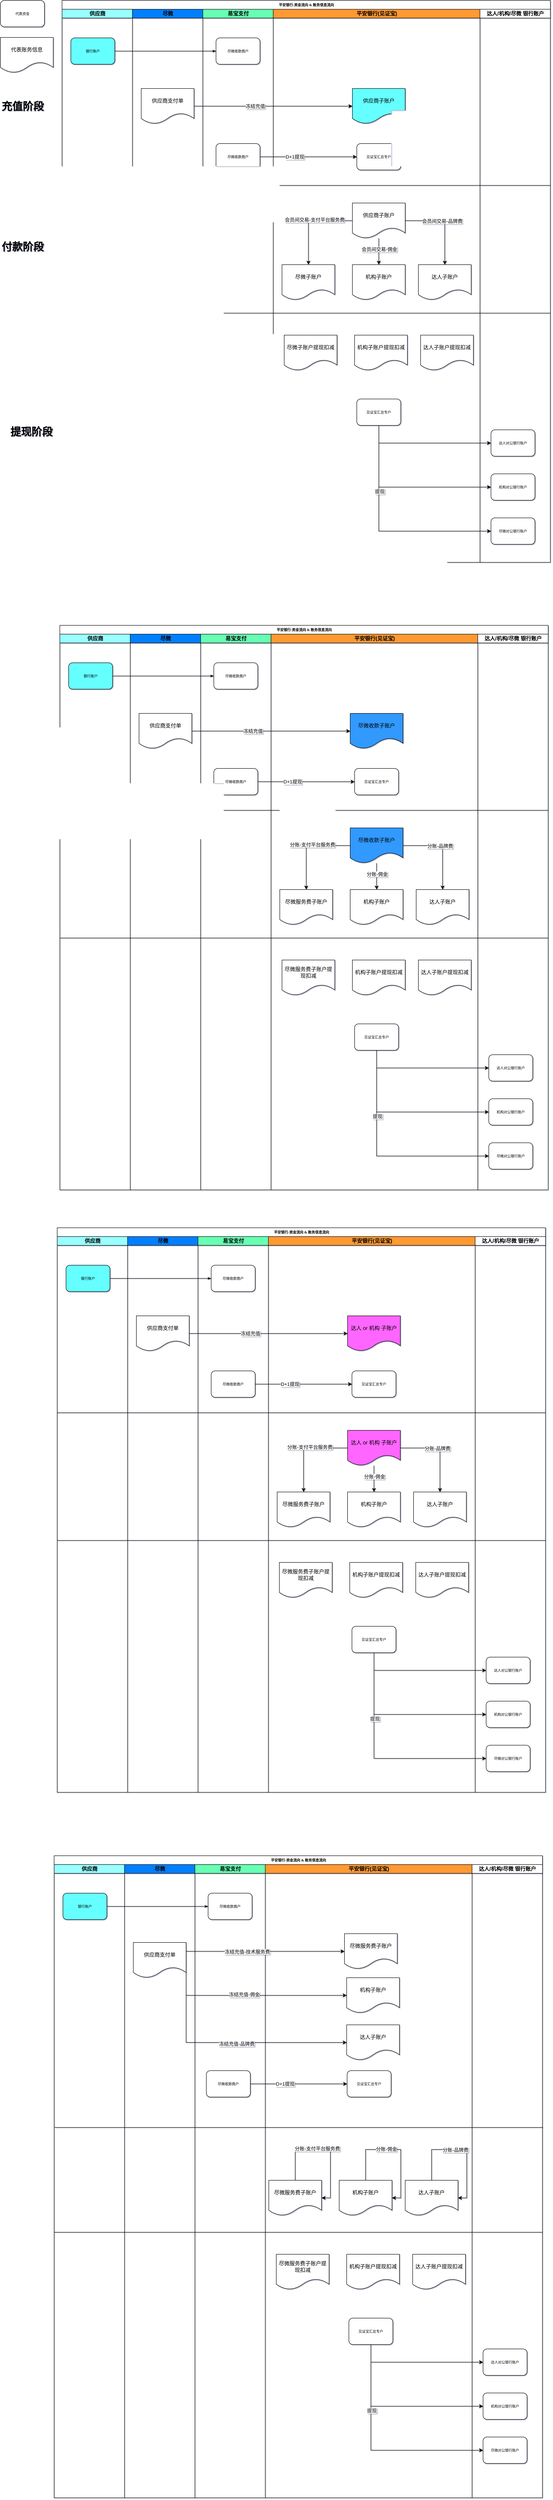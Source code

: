 <mxfile version="15.9.6" type="github">
  <diagram name="Page-1" id="74e2e168-ea6b-b213-b513-2b3c1d86103e">
    <mxGraphModel dx="2526" dy="794" grid="0" gridSize="10" guides="1" tooltips="1" connect="1" arrows="1" fold="1" page="1" pageScale="1" pageWidth="1100" pageHeight="850" background="#FFFFFF" math="0" shadow="1">
      <root>
        <mxCell id="0" />
        <mxCell id="1" parent="0" />
        <mxCell id="77e6c97f196da883-1" value="平安银行-资金流向 &amp;amp; 账务信息流向" style="swimlane;html=1;childLayout=stackLayout;startSize=20;rounded=0;shadow=0;labelBackgroundColor=none;strokeWidth=1;fontFamily=Verdana;fontSize=8;align=center;" parent="1" vertex="1">
          <mxGeometry x="70" y="40" width="1110" height="1276" as="geometry" />
        </mxCell>
        <mxCell id="77e6c97f196da883-2" value="供应商" style="swimlane;html=1;startSize=20;fillColor=#99FFFF;" parent="77e6c97f196da883-1" vertex="1">
          <mxGeometry y="20" width="160" height="1256" as="geometry" />
        </mxCell>
        <mxCell id="77e6c97f196da883-8" value="银行账户" style="rounded=1;whiteSpace=wrap;html=1;shadow=0;labelBackgroundColor=none;strokeWidth=1;fontFamily=Verdana;fontSize=8;align=center;fillColor=#66FFFF;" parent="77e6c97f196da883-2" vertex="1">
          <mxGeometry x="20" y="65" width="100" height="60" as="geometry" />
        </mxCell>
        <mxCell id="sRZQtEzKt_-hk_8WQD4q-59" value="" style="endArrow=none;html=1;rounded=0;" parent="77e6c97f196da883-2" edge="1">
          <mxGeometry width="50" height="50" relative="1" as="geometry">
            <mxPoint y="690" as="sourcePoint" />
            <mxPoint x="1110" y="690" as="targetPoint" />
          </mxGeometry>
        </mxCell>
        <mxCell id="77e6c97f196da883-26" style="edgeStyle=orthogonalEdgeStyle;rounded=1;html=1;labelBackgroundColor=none;startArrow=none;startFill=0;startSize=5;endArrow=classicThin;endFill=1;endSize=5;jettySize=auto;orthogonalLoop=1;strokeWidth=1;fontFamily=Verdana;fontSize=8" parent="77e6c97f196da883-1" source="77e6c97f196da883-8" target="77e6c97f196da883-11" edge="1">
          <mxGeometry relative="1" as="geometry" />
        </mxCell>
        <mxCell id="77e6c97f196da883-3" value="尽微" style="swimlane;html=1;startSize=20;fillColor=#007FFF;" parent="77e6c97f196da883-1" vertex="1">
          <mxGeometry x="160" y="20" width="160" height="1256" as="geometry" />
        </mxCell>
        <mxCell id="sRZQtEzKt_-hk_8WQD4q-1" value="供应商支付单" style="shape=document;whiteSpace=wrap;html=1;boundedLbl=1;" parent="77e6c97f196da883-3" vertex="1">
          <mxGeometry x="20" y="180" width="120" height="80" as="geometry" />
        </mxCell>
        <mxCell id="sRZQtEzKt_-hk_8WQD4q-57" value="" style="endArrow=none;html=1;rounded=0;" parent="77e6c97f196da883-3" edge="1">
          <mxGeometry width="50" height="50" relative="1" as="geometry">
            <mxPoint x="-160" y="400" as="sourcePoint" />
            <mxPoint x="950" y="400" as="targetPoint" />
          </mxGeometry>
        </mxCell>
        <mxCell id="77e6c97f196da883-4" value="易宝支付" style="swimlane;html=1;startSize=20;fillColor=#66FFB3;" parent="77e6c97f196da883-1" vertex="1">
          <mxGeometry x="320" y="20" width="160" height="1256" as="geometry" />
        </mxCell>
        <mxCell id="77e6c97f196da883-11" value="尽微收款商户" style="rounded=1;whiteSpace=wrap;html=1;shadow=0;labelBackgroundColor=none;strokeWidth=1;fontFamily=Verdana;fontSize=8;align=center;" parent="77e6c97f196da883-4" vertex="1">
          <mxGeometry x="30" y="65" width="100" height="60" as="geometry" />
        </mxCell>
        <mxCell id="sRZQtEzKt_-hk_8WQD4q-6" value="尽微收款商户" style="rounded=1;whiteSpace=wrap;html=1;shadow=0;labelBackgroundColor=none;strokeWidth=1;fontFamily=Verdana;fontSize=8;align=center;" parent="77e6c97f196da883-4" vertex="1">
          <mxGeometry x="30" y="305" width="100" height="60" as="geometry" />
        </mxCell>
        <mxCell id="77e6c97f196da883-5" value="平安银行(见证宝)" style="swimlane;html=1;startSize=20;fillColor=#FF9933;" parent="77e6c97f196da883-1" vertex="1">
          <mxGeometry x="480" y="20" width="470" height="1256" as="geometry" />
        </mxCell>
        <mxCell id="sRZQtEzKt_-hk_8WQD4q-2" value="供应商子账户" style="shape=document;whiteSpace=wrap;html=1;boundedLbl=1;fillColor=#66FFFF;" parent="77e6c97f196da883-5" vertex="1">
          <mxGeometry x="180" y="180" width="120" height="80" as="geometry" />
        </mxCell>
        <mxCell id="sRZQtEzKt_-hk_8WQD4q-8" value="见证宝汇总专户" style="rounded=1;whiteSpace=wrap;html=1;shadow=0;labelBackgroundColor=none;strokeWidth=1;fontFamily=Verdana;fontSize=8;align=center;" parent="77e6c97f196da883-5" vertex="1">
          <mxGeometry x="190" y="305" width="100" height="60" as="geometry" />
        </mxCell>
        <mxCell id="sRZQtEzKt_-hk_8WQD4q-16" style="edgeStyle=orthogonalEdgeStyle;rounded=0;orthogonalLoop=1;jettySize=auto;html=1;entryX=0.5;entryY=0;entryDx=0;entryDy=0;" parent="77e6c97f196da883-5" source="sRZQtEzKt_-hk_8WQD4q-12" target="sRZQtEzKt_-hk_8WQD4q-13" edge="1">
          <mxGeometry relative="1" as="geometry" />
        </mxCell>
        <mxCell id="sRZQtEzKt_-hk_8WQD4q-19" value="会员间交易-支付平台服务费" style="edgeLabel;html=1;align=center;verticalAlign=middle;resizable=0;points=[];" parent="sRZQtEzKt_-hk_8WQD4q-16" vertex="1" connectable="0">
          <mxGeometry x="-0.14" y="-2" relative="1" as="geometry">
            <mxPoint as="offset" />
          </mxGeometry>
        </mxCell>
        <mxCell id="sRZQtEzKt_-hk_8WQD4q-17" style="edgeStyle=orthogonalEdgeStyle;rounded=0;orthogonalLoop=1;jettySize=auto;html=1;entryX=0.5;entryY=0;entryDx=0;entryDy=0;" parent="77e6c97f196da883-5" source="sRZQtEzKt_-hk_8WQD4q-12" target="sRZQtEzKt_-hk_8WQD4q-14" edge="1">
          <mxGeometry relative="1" as="geometry" />
        </mxCell>
        <mxCell id="sRZQtEzKt_-hk_8WQD4q-20" value="会员间交易-佣金" style="edgeLabel;html=1;align=center;verticalAlign=middle;resizable=0;points=[];" parent="sRZQtEzKt_-hk_8WQD4q-17" vertex="1" connectable="0">
          <mxGeometry x="-0.167" y="1" relative="1" as="geometry">
            <mxPoint as="offset" />
          </mxGeometry>
        </mxCell>
        <mxCell id="sRZQtEzKt_-hk_8WQD4q-18" style="edgeStyle=orthogonalEdgeStyle;rounded=0;orthogonalLoop=1;jettySize=auto;html=1;entryX=0.5;entryY=0;entryDx=0;entryDy=0;" parent="77e6c97f196da883-5" source="sRZQtEzKt_-hk_8WQD4q-12" target="sRZQtEzKt_-hk_8WQD4q-15" edge="1">
          <mxGeometry relative="1" as="geometry" />
        </mxCell>
        <mxCell id="sRZQtEzKt_-hk_8WQD4q-21" value="会员间交易-品牌费" style="edgeLabel;html=1;align=center;verticalAlign=middle;resizable=0;points=[];" parent="sRZQtEzKt_-hk_8WQD4q-18" vertex="1" connectable="0">
          <mxGeometry x="-0.116" y="-1" relative="1" as="geometry">
            <mxPoint as="offset" />
          </mxGeometry>
        </mxCell>
        <mxCell id="sRZQtEzKt_-hk_8WQD4q-12" value="供应商子账户" style="shape=document;whiteSpace=wrap;html=1;boundedLbl=1;" parent="77e6c97f196da883-5" vertex="1">
          <mxGeometry x="180" y="440" width="120" height="80" as="geometry" />
        </mxCell>
        <mxCell id="sRZQtEzKt_-hk_8WQD4q-13" value="尽微子账户" style="shape=document;whiteSpace=wrap;html=1;boundedLbl=1;" parent="77e6c97f196da883-5" vertex="1">
          <mxGeometry x="20" y="580" width="120" height="80" as="geometry" />
        </mxCell>
        <mxCell id="sRZQtEzKt_-hk_8WQD4q-14" value="机构子账户" style="shape=document;whiteSpace=wrap;html=1;boundedLbl=1;" parent="77e6c97f196da883-5" vertex="1">
          <mxGeometry x="180" y="580" width="120" height="80" as="geometry" />
        </mxCell>
        <mxCell id="sRZQtEzKt_-hk_8WQD4q-15" value="达人子账户" style="shape=document;whiteSpace=wrap;html=1;boundedLbl=1;" parent="77e6c97f196da883-5" vertex="1">
          <mxGeometry x="330" y="580" width="120" height="80" as="geometry" />
        </mxCell>
        <mxCell id="sRZQtEzKt_-hk_8WQD4q-35" value="见证宝汇总专户" style="rounded=1;whiteSpace=wrap;html=1;shadow=0;labelBackgroundColor=none;strokeWidth=1;fontFamily=Verdana;fontSize=8;align=center;" parent="77e6c97f196da883-5" vertex="1">
          <mxGeometry x="190" y="885" width="100" height="60" as="geometry" />
        </mxCell>
        <mxCell id="sRZQtEzKt_-hk_8WQD4q-49" value="尽微子账户提现扣减" style="shape=document;whiteSpace=wrap;html=1;boundedLbl=1;" parent="77e6c97f196da883-5" vertex="1">
          <mxGeometry x="25" y="740" width="120" height="80" as="geometry" />
        </mxCell>
        <mxCell id="sRZQtEzKt_-hk_8WQD4q-50" value="机构子账户提现扣减" style="shape=document;whiteSpace=wrap;html=1;boundedLbl=1;" parent="77e6c97f196da883-5" vertex="1">
          <mxGeometry x="185" y="740" width="120" height="80" as="geometry" />
        </mxCell>
        <mxCell id="sRZQtEzKt_-hk_8WQD4q-51" value="达人子账户提现扣减" style="shape=document;whiteSpace=wrap;html=1;boundedLbl=1;" parent="77e6c97f196da883-5" vertex="1">
          <mxGeometry x="335" y="740" width="120" height="80" as="geometry" />
        </mxCell>
        <mxCell id="sRZQtEzKt_-hk_8WQD4q-9" style="edgeStyle=orthogonalEdgeStyle;rounded=0;orthogonalLoop=1;jettySize=auto;html=1;entryX=0;entryY=0.5;entryDx=0;entryDy=0;" parent="77e6c97f196da883-1" source="sRZQtEzKt_-hk_8WQD4q-6" target="sRZQtEzKt_-hk_8WQD4q-8" edge="1">
          <mxGeometry relative="1" as="geometry" />
        </mxCell>
        <mxCell id="sRZQtEzKt_-hk_8WQD4q-10" value="D+1提现" style="edgeLabel;html=1;align=center;verticalAlign=middle;resizable=0;points=[];" parent="sRZQtEzKt_-hk_8WQD4q-9" vertex="1" connectable="0">
          <mxGeometry x="-0.286" relative="1" as="geometry">
            <mxPoint as="offset" />
          </mxGeometry>
        </mxCell>
        <mxCell id="77e6c97f196da883-6" value="达人/机构/尽微 银行账户" style="swimlane;html=1;startSize=20;" parent="77e6c97f196da883-1" vertex="1">
          <mxGeometry x="950" y="20" width="160" height="1256" as="geometry" />
        </mxCell>
        <mxCell id="sRZQtEzKt_-hk_8WQD4q-36" value="达人对公银行账户" style="rounded=1;whiteSpace=wrap;html=1;shadow=0;labelBackgroundColor=none;strokeWidth=1;fontFamily=Verdana;fontSize=8;align=center;" parent="77e6c97f196da883-6" vertex="1">
          <mxGeometry x="25" y="955" width="100" height="60" as="geometry" />
        </mxCell>
        <mxCell id="sRZQtEzKt_-hk_8WQD4q-37" value="机构对公银行账户" style="rounded=1;whiteSpace=wrap;html=1;shadow=0;labelBackgroundColor=none;strokeWidth=1;fontFamily=Verdana;fontSize=8;align=center;" parent="77e6c97f196da883-6" vertex="1">
          <mxGeometry x="25" y="1055" width="100" height="60" as="geometry" />
        </mxCell>
        <mxCell id="sRZQtEzKt_-hk_8WQD4q-38" value="尽微对公银行账户" style="rounded=1;whiteSpace=wrap;html=1;shadow=0;labelBackgroundColor=none;strokeWidth=1;fontFamily=Verdana;fontSize=8;align=center;" parent="77e6c97f196da883-6" vertex="1">
          <mxGeometry x="25" y="1155" width="100" height="60" as="geometry" />
        </mxCell>
        <mxCell id="sRZQtEzKt_-hk_8WQD4q-3" style="edgeStyle=orthogonalEdgeStyle;rounded=0;orthogonalLoop=1;jettySize=auto;html=1;" parent="77e6c97f196da883-1" source="sRZQtEzKt_-hk_8WQD4q-1" target="sRZQtEzKt_-hk_8WQD4q-2" edge="1">
          <mxGeometry relative="1" as="geometry" />
        </mxCell>
        <mxCell id="sRZQtEzKt_-hk_8WQD4q-4" value="冻结充值" style="edgeLabel;html=1;align=center;verticalAlign=middle;resizable=0;points=[];" parent="sRZQtEzKt_-hk_8WQD4q-3" vertex="1" connectable="0">
          <mxGeometry x="-0.229" relative="1" as="geometry">
            <mxPoint as="offset" />
          </mxGeometry>
        </mxCell>
        <mxCell id="sRZQtEzKt_-hk_8WQD4q-39" style="edgeStyle=orthogonalEdgeStyle;rounded=0;orthogonalLoop=1;jettySize=auto;html=1;entryX=0;entryY=0.5;entryDx=0;entryDy=0;exitX=0.5;exitY=1;exitDx=0;exitDy=0;" parent="77e6c97f196da883-1" source="sRZQtEzKt_-hk_8WQD4q-35" target="sRZQtEzKt_-hk_8WQD4q-36" edge="1">
          <mxGeometry relative="1" as="geometry" />
        </mxCell>
        <mxCell id="sRZQtEzKt_-hk_8WQD4q-40" style="edgeStyle=orthogonalEdgeStyle;rounded=0;orthogonalLoop=1;jettySize=auto;html=1;entryX=0;entryY=0.5;entryDx=0;entryDy=0;exitX=0.5;exitY=1;exitDx=0;exitDy=0;" parent="77e6c97f196da883-1" source="sRZQtEzKt_-hk_8WQD4q-35" target="sRZQtEzKt_-hk_8WQD4q-37" edge="1">
          <mxGeometry relative="1" as="geometry" />
        </mxCell>
        <mxCell id="sRZQtEzKt_-hk_8WQD4q-41" style="edgeStyle=orthogonalEdgeStyle;rounded=0;orthogonalLoop=1;jettySize=auto;html=1;entryX=0;entryY=0.5;entryDx=0;entryDy=0;exitX=0.5;exitY=1;exitDx=0;exitDy=0;" parent="77e6c97f196da883-1" source="sRZQtEzKt_-hk_8WQD4q-35" target="sRZQtEzKt_-hk_8WQD4q-38" edge="1">
          <mxGeometry relative="1" as="geometry" />
        </mxCell>
        <mxCell id="sRZQtEzKt_-hk_8WQD4q-42" value="提现" style="edgeLabel;html=1;align=center;verticalAlign=middle;resizable=0;points=[];" parent="sRZQtEzKt_-hk_8WQD4q-41" vertex="1" connectable="0">
          <mxGeometry x="-0.394" y="2" relative="1" as="geometry">
            <mxPoint as="offset" />
          </mxGeometry>
        </mxCell>
        <mxCell id="sRZQtEzKt_-hk_8WQD4q-60" value="充值阶段" style="text;strokeColor=none;fillColor=none;html=1;fontSize=24;fontStyle=1;verticalAlign=middle;align=center;" parent="1" vertex="1">
          <mxGeometry x="-70" y="261" width="100" height="40" as="geometry" />
        </mxCell>
        <mxCell id="sRZQtEzKt_-hk_8WQD4q-61" value="付款阶段" style="text;strokeColor=none;fillColor=none;html=1;fontSize=24;fontStyle=1;verticalAlign=middle;align=center;" parent="1" vertex="1">
          <mxGeometry x="-70" y="580" width="100" height="40" as="geometry" />
        </mxCell>
        <mxCell id="sRZQtEzKt_-hk_8WQD4q-62" value="提现阶段" style="text;strokeColor=none;fillColor=none;html=1;fontSize=24;fontStyle=1;verticalAlign=middle;align=center;" parent="1" vertex="1">
          <mxGeometry x="-50" y="1000" width="100" height="40" as="geometry" />
        </mxCell>
        <mxCell id="c--ynm-WmX_gCErY2zRD-1" value="代表资金" style="rounded=1;whiteSpace=wrap;html=1;shadow=0;labelBackgroundColor=none;strokeWidth=1;fontFamily=Verdana;fontSize=8;align=center;" vertex="1" parent="1">
          <mxGeometry x="-70" y="40" width="100" height="60" as="geometry" />
        </mxCell>
        <mxCell id="c--ynm-WmX_gCErY2zRD-2" value="代表账务信息" style="shape=document;whiteSpace=wrap;html=1;boundedLbl=1;" vertex="1" parent="1">
          <mxGeometry x="-70" y="124" width="120" height="80" as="geometry" />
        </mxCell>
        <mxCell id="c--ynm-WmX_gCErY2zRD-43" value="平安银行-资金流向 &amp;amp; 账务信息流向" style="swimlane;html=1;childLayout=stackLayout;startSize=20;rounded=0;shadow=0;labelBackgroundColor=none;strokeWidth=1;fontFamily=Verdana;fontSize=8;align=center;" vertex="1" parent="1">
          <mxGeometry x="65" y="1459" width="1110" height="1282" as="geometry" />
        </mxCell>
        <mxCell id="c--ynm-WmX_gCErY2zRD-44" value="供应商" style="swimlane;html=1;startSize=20;fillColor=#99FFFF;" vertex="1" parent="c--ynm-WmX_gCErY2zRD-43">
          <mxGeometry y="20" width="160" height="1262" as="geometry" />
        </mxCell>
        <mxCell id="c--ynm-WmX_gCErY2zRD-45" value="银行账户" style="rounded=1;whiteSpace=wrap;html=1;shadow=0;labelBackgroundColor=none;strokeWidth=1;fontFamily=Verdana;fontSize=8;align=center;fillColor=#66FFFF;" vertex="1" parent="c--ynm-WmX_gCErY2zRD-44">
          <mxGeometry x="20" y="65" width="100" height="60" as="geometry" />
        </mxCell>
        <mxCell id="c--ynm-WmX_gCErY2zRD-46" value="" style="endArrow=none;html=1;rounded=0;" edge="1" parent="c--ynm-WmX_gCErY2zRD-44">
          <mxGeometry width="50" height="50" relative="1" as="geometry">
            <mxPoint y="690" as="sourcePoint" />
            <mxPoint x="1110" y="690" as="targetPoint" />
          </mxGeometry>
        </mxCell>
        <mxCell id="c--ynm-WmX_gCErY2zRD-47" style="edgeStyle=orthogonalEdgeStyle;rounded=1;html=1;labelBackgroundColor=none;startArrow=none;startFill=0;startSize=5;endArrow=classicThin;endFill=1;endSize=5;jettySize=auto;orthogonalLoop=1;strokeWidth=1;fontFamily=Verdana;fontSize=8" edge="1" parent="c--ynm-WmX_gCErY2zRD-43" source="c--ynm-WmX_gCErY2zRD-45" target="c--ynm-WmX_gCErY2zRD-52">
          <mxGeometry relative="1" as="geometry" />
        </mxCell>
        <mxCell id="c--ynm-WmX_gCErY2zRD-48" value="尽微" style="swimlane;html=1;startSize=20;fillColor=#007FFF;" vertex="1" parent="c--ynm-WmX_gCErY2zRD-43">
          <mxGeometry x="160" y="20" width="160" height="1262" as="geometry" />
        </mxCell>
        <mxCell id="c--ynm-WmX_gCErY2zRD-49" value="供应商支付单" style="shape=document;whiteSpace=wrap;html=1;boundedLbl=1;" vertex="1" parent="c--ynm-WmX_gCErY2zRD-48">
          <mxGeometry x="20" y="180" width="120" height="80" as="geometry" />
        </mxCell>
        <mxCell id="c--ynm-WmX_gCErY2zRD-50" value="" style="endArrow=none;html=1;rounded=0;" edge="1" parent="c--ynm-WmX_gCErY2zRD-48">
          <mxGeometry width="50" height="50" relative="1" as="geometry">
            <mxPoint x="-160" y="400" as="sourcePoint" />
            <mxPoint x="950" y="400" as="targetPoint" />
          </mxGeometry>
        </mxCell>
        <mxCell id="c--ynm-WmX_gCErY2zRD-51" value="易宝支付" style="swimlane;html=1;startSize=20;fillColor=#66FFB3;" vertex="1" parent="c--ynm-WmX_gCErY2zRD-43">
          <mxGeometry x="320" y="20" width="160" height="1262" as="geometry" />
        </mxCell>
        <mxCell id="c--ynm-WmX_gCErY2zRD-52" value="尽微收款商户" style="rounded=1;whiteSpace=wrap;html=1;shadow=0;labelBackgroundColor=none;strokeWidth=1;fontFamily=Verdana;fontSize=8;align=center;" vertex="1" parent="c--ynm-WmX_gCErY2zRD-51">
          <mxGeometry x="30" y="65" width="100" height="60" as="geometry" />
        </mxCell>
        <mxCell id="c--ynm-WmX_gCErY2zRD-53" value="尽微收款商户" style="rounded=1;whiteSpace=wrap;html=1;shadow=0;labelBackgroundColor=none;strokeWidth=1;fontFamily=Verdana;fontSize=8;align=center;" vertex="1" parent="c--ynm-WmX_gCErY2zRD-51">
          <mxGeometry x="30" y="305" width="100" height="60" as="geometry" />
        </mxCell>
        <mxCell id="c--ynm-WmX_gCErY2zRD-54" value="平安银行(见证宝)" style="swimlane;html=1;startSize=20;fillColor=#FF9933;" vertex="1" parent="c--ynm-WmX_gCErY2zRD-43">
          <mxGeometry x="480" y="20" width="470" height="1262" as="geometry" />
        </mxCell>
        <mxCell id="c--ynm-WmX_gCErY2zRD-55" value="尽微收款子账户" style="shape=document;whiteSpace=wrap;html=1;boundedLbl=1;fillColor=#3399FF;" vertex="1" parent="c--ynm-WmX_gCErY2zRD-54">
          <mxGeometry x="180" y="180" width="120" height="80" as="geometry" />
        </mxCell>
        <mxCell id="c--ynm-WmX_gCErY2zRD-56" value="见证宝汇总专户" style="rounded=1;whiteSpace=wrap;html=1;shadow=0;labelBackgroundColor=none;strokeWidth=1;fontFamily=Verdana;fontSize=8;align=center;" vertex="1" parent="c--ynm-WmX_gCErY2zRD-54">
          <mxGeometry x="190" y="305" width="100" height="60" as="geometry" />
        </mxCell>
        <mxCell id="c--ynm-WmX_gCErY2zRD-57" style="edgeStyle=orthogonalEdgeStyle;rounded=0;orthogonalLoop=1;jettySize=auto;html=1;entryX=0.5;entryY=0;entryDx=0;entryDy=0;" edge="1" parent="c--ynm-WmX_gCErY2zRD-54" source="c--ynm-WmX_gCErY2zRD-63" target="c--ynm-WmX_gCErY2zRD-64">
          <mxGeometry relative="1" as="geometry" />
        </mxCell>
        <mxCell id="c--ynm-WmX_gCErY2zRD-58" value="分账-支付平台服务费" style="edgeLabel;html=1;align=center;verticalAlign=middle;resizable=0;points=[];" vertex="1" connectable="0" parent="c--ynm-WmX_gCErY2zRD-57">
          <mxGeometry x="-0.14" y="-2" relative="1" as="geometry">
            <mxPoint as="offset" />
          </mxGeometry>
        </mxCell>
        <mxCell id="c--ynm-WmX_gCErY2zRD-59" style="edgeStyle=orthogonalEdgeStyle;rounded=0;orthogonalLoop=1;jettySize=auto;html=1;entryX=0.5;entryY=0;entryDx=0;entryDy=0;" edge="1" parent="c--ynm-WmX_gCErY2zRD-54" source="c--ynm-WmX_gCErY2zRD-63" target="c--ynm-WmX_gCErY2zRD-65">
          <mxGeometry relative="1" as="geometry" />
        </mxCell>
        <mxCell id="c--ynm-WmX_gCErY2zRD-60" value="分账-佣金" style="edgeLabel;html=1;align=center;verticalAlign=middle;resizable=0;points=[];" vertex="1" connectable="0" parent="c--ynm-WmX_gCErY2zRD-59">
          <mxGeometry x="-0.167" y="1" relative="1" as="geometry">
            <mxPoint as="offset" />
          </mxGeometry>
        </mxCell>
        <mxCell id="c--ynm-WmX_gCErY2zRD-61" style="edgeStyle=orthogonalEdgeStyle;rounded=0;orthogonalLoop=1;jettySize=auto;html=1;entryX=0.5;entryY=0;entryDx=0;entryDy=0;" edge="1" parent="c--ynm-WmX_gCErY2zRD-54" source="c--ynm-WmX_gCErY2zRD-63" target="c--ynm-WmX_gCErY2zRD-66">
          <mxGeometry relative="1" as="geometry" />
        </mxCell>
        <mxCell id="c--ynm-WmX_gCErY2zRD-62" value="分账-品牌费" style="edgeLabel;html=1;align=center;verticalAlign=middle;resizable=0;points=[];" vertex="1" connectable="0" parent="c--ynm-WmX_gCErY2zRD-61">
          <mxGeometry x="-0.116" y="-1" relative="1" as="geometry">
            <mxPoint as="offset" />
          </mxGeometry>
        </mxCell>
        <mxCell id="c--ynm-WmX_gCErY2zRD-63" value="尽微收款子账户" style="shape=document;whiteSpace=wrap;html=1;boundedLbl=1;fillColor=#3399FF;" vertex="1" parent="c--ynm-WmX_gCErY2zRD-54">
          <mxGeometry x="180" y="440" width="120" height="80" as="geometry" />
        </mxCell>
        <mxCell id="c--ynm-WmX_gCErY2zRD-64" value="尽微服务费子账户" style="shape=document;whiteSpace=wrap;html=1;boundedLbl=1;" vertex="1" parent="c--ynm-WmX_gCErY2zRD-54">
          <mxGeometry x="20" y="580" width="120" height="80" as="geometry" />
        </mxCell>
        <mxCell id="c--ynm-WmX_gCErY2zRD-65" value="机构子账户" style="shape=document;whiteSpace=wrap;html=1;boundedLbl=1;" vertex="1" parent="c--ynm-WmX_gCErY2zRD-54">
          <mxGeometry x="180" y="580" width="120" height="80" as="geometry" />
        </mxCell>
        <mxCell id="c--ynm-WmX_gCErY2zRD-66" value="达人子账户" style="shape=document;whiteSpace=wrap;html=1;boundedLbl=1;" vertex="1" parent="c--ynm-WmX_gCErY2zRD-54">
          <mxGeometry x="330" y="580" width="120" height="80" as="geometry" />
        </mxCell>
        <mxCell id="c--ynm-WmX_gCErY2zRD-67" value="见证宝汇总专户" style="rounded=1;whiteSpace=wrap;html=1;shadow=0;labelBackgroundColor=none;strokeWidth=1;fontFamily=Verdana;fontSize=8;align=center;" vertex="1" parent="c--ynm-WmX_gCErY2zRD-54">
          <mxGeometry x="190" y="885" width="100" height="60" as="geometry" />
        </mxCell>
        <mxCell id="c--ynm-WmX_gCErY2zRD-68" value="尽微服务费子账户提现扣减" style="shape=document;whiteSpace=wrap;html=1;boundedLbl=1;fillColor=#FFFFFF;" vertex="1" parent="c--ynm-WmX_gCErY2zRD-54">
          <mxGeometry x="25" y="740" width="120" height="80" as="geometry" />
        </mxCell>
        <mxCell id="c--ynm-WmX_gCErY2zRD-69" value="机构子账户提现扣减" style="shape=document;whiteSpace=wrap;html=1;boundedLbl=1;" vertex="1" parent="c--ynm-WmX_gCErY2zRD-54">
          <mxGeometry x="185" y="740" width="120" height="80" as="geometry" />
        </mxCell>
        <mxCell id="c--ynm-WmX_gCErY2zRD-70" value="达人子账户提现扣减" style="shape=document;whiteSpace=wrap;html=1;boundedLbl=1;" vertex="1" parent="c--ynm-WmX_gCErY2zRD-54">
          <mxGeometry x="335" y="740" width="120" height="80" as="geometry" />
        </mxCell>
        <mxCell id="c--ynm-WmX_gCErY2zRD-71" style="edgeStyle=orthogonalEdgeStyle;rounded=0;orthogonalLoop=1;jettySize=auto;html=1;entryX=0;entryY=0.5;entryDx=0;entryDy=0;" edge="1" parent="c--ynm-WmX_gCErY2zRD-43" source="c--ynm-WmX_gCErY2zRD-53" target="c--ynm-WmX_gCErY2zRD-56">
          <mxGeometry relative="1" as="geometry" />
        </mxCell>
        <mxCell id="c--ynm-WmX_gCErY2zRD-72" value="D+1提现" style="edgeLabel;html=1;align=center;verticalAlign=middle;resizable=0;points=[];" vertex="1" connectable="0" parent="c--ynm-WmX_gCErY2zRD-71">
          <mxGeometry x="-0.286" relative="1" as="geometry">
            <mxPoint as="offset" />
          </mxGeometry>
        </mxCell>
        <mxCell id="c--ynm-WmX_gCErY2zRD-73" value="达人/机构/尽微 银行账户" style="swimlane;html=1;startSize=20;" vertex="1" parent="c--ynm-WmX_gCErY2zRD-43">
          <mxGeometry x="950" y="20" width="160" height="1262" as="geometry" />
        </mxCell>
        <mxCell id="c--ynm-WmX_gCErY2zRD-74" value="达人对公银行账户" style="rounded=1;whiteSpace=wrap;html=1;shadow=0;labelBackgroundColor=none;strokeWidth=1;fontFamily=Verdana;fontSize=8;align=center;" vertex="1" parent="c--ynm-WmX_gCErY2zRD-73">
          <mxGeometry x="25" y="955" width="100" height="60" as="geometry" />
        </mxCell>
        <mxCell id="c--ynm-WmX_gCErY2zRD-75" value="机构对公银行账户" style="rounded=1;whiteSpace=wrap;html=1;shadow=0;labelBackgroundColor=none;strokeWidth=1;fontFamily=Verdana;fontSize=8;align=center;" vertex="1" parent="c--ynm-WmX_gCErY2zRD-73">
          <mxGeometry x="25" y="1055" width="100" height="60" as="geometry" />
        </mxCell>
        <mxCell id="c--ynm-WmX_gCErY2zRD-76" value="尽微对公银行账户" style="rounded=1;whiteSpace=wrap;html=1;shadow=0;labelBackgroundColor=none;strokeWidth=1;fontFamily=Verdana;fontSize=8;align=center;" vertex="1" parent="c--ynm-WmX_gCErY2zRD-73">
          <mxGeometry x="25" y="1155" width="100" height="60" as="geometry" />
        </mxCell>
        <mxCell id="c--ynm-WmX_gCErY2zRD-77" style="edgeStyle=orthogonalEdgeStyle;rounded=0;orthogonalLoop=1;jettySize=auto;html=1;" edge="1" parent="c--ynm-WmX_gCErY2zRD-43" source="c--ynm-WmX_gCErY2zRD-49" target="c--ynm-WmX_gCErY2zRD-55">
          <mxGeometry relative="1" as="geometry" />
        </mxCell>
        <mxCell id="c--ynm-WmX_gCErY2zRD-78" value="冻结充值" style="edgeLabel;html=1;align=center;verticalAlign=middle;resizable=0;points=[];" vertex="1" connectable="0" parent="c--ynm-WmX_gCErY2zRD-77">
          <mxGeometry x="-0.229" relative="1" as="geometry">
            <mxPoint as="offset" />
          </mxGeometry>
        </mxCell>
        <mxCell id="c--ynm-WmX_gCErY2zRD-79" style="edgeStyle=orthogonalEdgeStyle;rounded=0;orthogonalLoop=1;jettySize=auto;html=1;entryX=0;entryY=0.5;entryDx=0;entryDy=0;exitX=0.5;exitY=1;exitDx=0;exitDy=0;" edge="1" parent="c--ynm-WmX_gCErY2zRD-43" source="c--ynm-WmX_gCErY2zRD-67" target="c--ynm-WmX_gCErY2zRD-74">
          <mxGeometry relative="1" as="geometry" />
        </mxCell>
        <mxCell id="c--ynm-WmX_gCErY2zRD-80" style="edgeStyle=orthogonalEdgeStyle;rounded=0;orthogonalLoop=1;jettySize=auto;html=1;entryX=0;entryY=0.5;entryDx=0;entryDy=0;exitX=0.5;exitY=1;exitDx=0;exitDy=0;" edge="1" parent="c--ynm-WmX_gCErY2zRD-43" source="c--ynm-WmX_gCErY2zRD-67" target="c--ynm-WmX_gCErY2zRD-75">
          <mxGeometry relative="1" as="geometry" />
        </mxCell>
        <mxCell id="c--ynm-WmX_gCErY2zRD-81" style="edgeStyle=orthogonalEdgeStyle;rounded=0;orthogonalLoop=1;jettySize=auto;html=1;entryX=0;entryY=0.5;entryDx=0;entryDy=0;exitX=0.5;exitY=1;exitDx=0;exitDy=0;" edge="1" parent="c--ynm-WmX_gCErY2zRD-43" source="c--ynm-WmX_gCErY2zRD-67" target="c--ynm-WmX_gCErY2zRD-76">
          <mxGeometry relative="1" as="geometry" />
        </mxCell>
        <mxCell id="c--ynm-WmX_gCErY2zRD-82" value="提现" style="edgeLabel;html=1;align=center;verticalAlign=middle;resizable=0;points=[];" vertex="1" connectable="0" parent="c--ynm-WmX_gCErY2zRD-81">
          <mxGeometry x="-0.394" y="2" relative="1" as="geometry">
            <mxPoint as="offset" />
          </mxGeometry>
        </mxCell>
        <mxCell id="c--ynm-WmX_gCErY2zRD-85" value="平安银行-资金流向 &amp;amp; 账务信息流向" style="swimlane;html=1;childLayout=stackLayout;startSize=20;rounded=0;shadow=0;labelBackgroundColor=none;strokeWidth=1;fontFamily=Verdana;fontSize=8;align=center;" vertex="1" parent="1">
          <mxGeometry x="59" y="2827" width="1110" height="1282" as="geometry" />
        </mxCell>
        <mxCell id="c--ynm-WmX_gCErY2zRD-86" value="供应商" style="swimlane;html=1;startSize=20;fillColor=#99FFFF;" vertex="1" parent="c--ynm-WmX_gCErY2zRD-85">
          <mxGeometry y="20" width="160" height="1262" as="geometry" />
        </mxCell>
        <mxCell id="c--ynm-WmX_gCErY2zRD-87" value="银行账户" style="rounded=1;whiteSpace=wrap;html=1;shadow=0;labelBackgroundColor=none;strokeWidth=1;fontFamily=Verdana;fontSize=8;align=center;fillColor=#66FFFF;" vertex="1" parent="c--ynm-WmX_gCErY2zRD-86">
          <mxGeometry x="20" y="65" width="100" height="60" as="geometry" />
        </mxCell>
        <mxCell id="c--ynm-WmX_gCErY2zRD-88" value="" style="endArrow=none;html=1;rounded=0;" edge="1" parent="c--ynm-WmX_gCErY2zRD-86">
          <mxGeometry width="50" height="50" relative="1" as="geometry">
            <mxPoint y="690" as="sourcePoint" />
            <mxPoint x="1110" y="690" as="targetPoint" />
          </mxGeometry>
        </mxCell>
        <mxCell id="c--ynm-WmX_gCErY2zRD-89" style="edgeStyle=orthogonalEdgeStyle;rounded=1;html=1;labelBackgroundColor=none;startArrow=none;startFill=0;startSize=5;endArrow=classicThin;endFill=1;endSize=5;jettySize=auto;orthogonalLoop=1;strokeWidth=1;fontFamily=Verdana;fontSize=8" edge="1" parent="c--ynm-WmX_gCErY2zRD-85" source="c--ynm-WmX_gCErY2zRD-87" target="c--ynm-WmX_gCErY2zRD-94">
          <mxGeometry relative="1" as="geometry" />
        </mxCell>
        <mxCell id="c--ynm-WmX_gCErY2zRD-90" value="尽微" style="swimlane;html=1;startSize=20;fillColor=#007FFF;" vertex="1" parent="c--ynm-WmX_gCErY2zRD-85">
          <mxGeometry x="160" y="20" width="160" height="1262" as="geometry" />
        </mxCell>
        <mxCell id="c--ynm-WmX_gCErY2zRD-91" value="供应商支付单" style="shape=document;whiteSpace=wrap;html=1;boundedLbl=1;" vertex="1" parent="c--ynm-WmX_gCErY2zRD-90">
          <mxGeometry x="20" y="180" width="120" height="80" as="geometry" />
        </mxCell>
        <mxCell id="c--ynm-WmX_gCErY2zRD-92" value="" style="endArrow=none;html=1;rounded=0;" edge="1" parent="c--ynm-WmX_gCErY2zRD-90">
          <mxGeometry width="50" height="50" relative="1" as="geometry">
            <mxPoint x="-160" y="400" as="sourcePoint" />
            <mxPoint x="950" y="400" as="targetPoint" />
          </mxGeometry>
        </mxCell>
        <mxCell id="c--ynm-WmX_gCErY2zRD-93" value="易宝支付" style="swimlane;html=1;startSize=20;fillColor=#66FFB3;" vertex="1" parent="c--ynm-WmX_gCErY2zRD-85">
          <mxGeometry x="320" y="20" width="160" height="1262" as="geometry" />
        </mxCell>
        <mxCell id="c--ynm-WmX_gCErY2zRD-94" value="尽微收款商户" style="rounded=1;whiteSpace=wrap;html=1;shadow=0;labelBackgroundColor=none;strokeWidth=1;fontFamily=Verdana;fontSize=8;align=center;" vertex="1" parent="c--ynm-WmX_gCErY2zRD-93">
          <mxGeometry x="30" y="65" width="100" height="60" as="geometry" />
        </mxCell>
        <mxCell id="c--ynm-WmX_gCErY2zRD-95" value="尽微收款商户" style="rounded=1;whiteSpace=wrap;html=1;shadow=0;labelBackgroundColor=none;strokeWidth=1;fontFamily=Verdana;fontSize=8;align=center;" vertex="1" parent="c--ynm-WmX_gCErY2zRD-93">
          <mxGeometry x="30" y="305" width="100" height="60" as="geometry" />
        </mxCell>
        <mxCell id="c--ynm-WmX_gCErY2zRD-96" value="平安银行(见证宝)" style="swimlane;html=1;startSize=20;fillColor=#FF9933;" vertex="1" parent="c--ynm-WmX_gCErY2zRD-85">
          <mxGeometry x="480" y="20" width="470" height="1262" as="geometry" />
        </mxCell>
        <mxCell id="c--ynm-WmX_gCErY2zRD-97" value="达人 or 机构 子账户" style="shape=document;whiteSpace=wrap;html=1;boundedLbl=1;fillColor=#FF66FF;" vertex="1" parent="c--ynm-WmX_gCErY2zRD-96">
          <mxGeometry x="180" y="180" width="120" height="80" as="geometry" />
        </mxCell>
        <mxCell id="c--ynm-WmX_gCErY2zRD-98" value="见证宝汇总专户" style="rounded=1;whiteSpace=wrap;html=1;shadow=0;labelBackgroundColor=none;strokeWidth=1;fontFamily=Verdana;fontSize=8;align=center;" vertex="1" parent="c--ynm-WmX_gCErY2zRD-96">
          <mxGeometry x="190" y="305" width="100" height="60" as="geometry" />
        </mxCell>
        <mxCell id="c--ynm-WmX_gCErY2zRD-99" style="edgeStyle=orthogonalEdgeStyle;rounded=0;orthogonalLoop=1;jettySize=auto;html=1;entryX=0.5;entryY=0;entryDx=0;entryDy=0;" edge="1" parent="c--ynm-WmX_gCErY2zRD-96" source="c--ynm-WmX_gCErY2zRD-105" target="c--ynm-WmX_gCErY2zRD-106">
          <mxGeometry relative="1" as="geometry" />
        </mxCell>
        <mxCell id="c--ynm-WmX_gCErY2zRD-100" value="分账-支付平台服务费" style="edgeLabel;html=1;align=center;verticalAlign=middle;resizable=0;points=[];" vertex="1" connectable="0" parent="c--ynm-WmX_gCErY2zRD-99">
          <mxGeometry x="-0.14" y="-2" relative="1" as="geometry">
            <mxPoint as="offset" />
          </mxGeometry>
        </mxCell>
        <mxCell id="c--ynm-WmX_gCErY2zRD-101" style="edgeStyle=orthogonalEdgeStyle;rounded=0;orthogonalLoop=1;jettySize=auto;html=1;entryX=0.5;entryY=0;entryDx=0;entryDy=0;" edge="1" parent="c--ynm-WmX_gCErY2zRD-96" source="c--ynm-WmX_gCErY2zRD-105" target="c--ynm-WmX_gCErY2zRD-107">
          <mxGeometry relative="1" as="geometry" />
        </mxCell>
        <mxCell id="c--ynm-WmX_gCErY2zRD-102" value="分账-佣金" style="edgeLabel;html=1;align=center;verticalAlign=middle;resizable=0;points=[];" vertex="1" connectable="0" parent="c--ynm-WmX_gCErY2zRD-101">
          <mxGeometry x="-0.167" y="1" relative="1" as="geometry">
            <mxPoint as="offset" />
          </mxGeometry>
        </mxCell>
        <mxCell id="c--ynm-WmX_gCErY2zRD-103" style="edgeStyle=orthogonalEdgeStyle;rounded=0;orthogonalLoop=1;jettySize=auto;html=1;entryX=0.5;entryY=0;entryDx=0;entryDy=0;" edge="1" parent="c--ynm-WmX_gCErY2zRD-96" source="c--ynm-WmX_gCErY2zRD-105" target="c--ynm-WmX_gCErY2zRD-108">
          <mxGeometry relative="1" as="geometry" />
        </mxCell>
        <mxCell id="c--ynm-WmX_gCErY2zRD-104" value="分账-品牌费" style="edgeLabel;html=1;align=center;verticalAlign=middle;resizable=0;points=[];" vertex="1" connectable="0" parent="c--ynm-WmX_gCErY2zRD-103">
          <mxGeometry x="-0.116" y="-1" relative="1" as="geometry">
            <mxPoint as="offset" />
          </mxGeometry>
        </mxCell>
        <mxCell id="c--ynm-WmX_gCErY2zRD-105" value="达人 or 机构 子账户" style="shape=document;whiteSpace=wrap;html=1;boundedLbl=1;fillColor=#FF66FF;" vertex="1" parent="c--ynm-WmX_gCErY2zRD-96">
          <mxGeometry x="180" y="440" width="120" height="80" as="geometry" />
        </mxCell>
        <mxCell id="c--ynm-WmX_gCErY2zRD-106" value="尽微服务费子账户" style="shape=document;whiteSpace=wrap;html=1;boundedLbl=1;" vertex="1" parent="c--ynm-WmX_gCErY2zRD-96">
          <mxGeometry x="20" y="580" width="120" height="80" as="geometry" />
        </mxCell>
        <mxCell id="c--ynm-WmX_gCErY2zRD-107" value="机构子账户" style="shape=document;whiteSpace=wrap;html=1;boundedLbl=1;" vertex="1" parent="c--ynm-WmX_gCErY2zRD-96">
          <mxGeometry x="180" y="580" width="120" height="80" as="geometry" />
        </mxCell>
        <mxCell id="c--ynm-WmX_gCErY2zRD-108" value="达人子账户" style="shape=document;whiteSpace=wrap;html=1;boundedLbl=1;" vertex="1" parent="c--ynm-WmX_gCErY2zRD-96">
          <mxGeometry x="330" y="580" width="120" height="80" as="geometry" />
        </mxCell>
        <mxCell id="c--ynm-WmX_gCErY2zRD-109" value="见证宝汇总专户" style="rounded=1;whiteSpace=wrap;html=1;shadow=0;labelBackgroundColor=none;strokeWidth=1;fontFamily=Verdana;fontSize=8;align=center;" vertex="1" parent="c--ynm-WmX_gCErY2zRD-96">
          <mxGeometry x="190" y="885" width="100" height="60" as="geometry" />
        </mxCell>
        <mxCell id="c--ynm-WmX_gCErY2zRD-110" value="尽微服务费子账户提现扣减" style="shape=document;whiteSpace=wrap;html=1;boundedLbl=1;fillColor=#FFFFFF;" vertex="1" parent="c--ynm-WmX_gCErY2zRD-96">
          <mxGeometry x="25" y="740" width="120" height="80" as="geometry" />
        </mxCell>
        <mxCell id="c--ynm-WmX_gCErY2zRD-111" value="机构子账户提现扣减" style="shape=document;whiteSpace=wrap;html=1;boundedLbl=1;" vertex="1" parent="c--ynm-WmX_gCErY2zRD-96">
          <mxGeometry x="185" y="740" width="120" height="80" as="geometry" />
        </mxCell>
        <mxCell id="c--ynm-WmX_gCErY2zRD-112" value="达人子账户提现扣减" style="shape=document;whiteSpace=wrap;html=1;boundedLbl=1;" vertex="1" parent="c--ynm-WmX_gCErY2zRD-96">
          <mxGeometry x="335" y="740" width="120" height="80" as="geometry" />
        </mxCell>
        <mxCell id="c--ynm-WmX_gCErY2zRD-113" style="edgeStyle=orthogonalEdgeStyle;rounded=0;orthogonalLoop=1;jettySize=auto;html=1;entryX=0;entryY=0.5;entryDx=0;entryDy=0;" edge="1" parent="c--ynm-WmX_gCErY2zRD-85" source="c--ynm-WmX_gCErY2zRD-95" target="c--ynm-WmX_gCErY2zRD-98">
          <mxGeometry relative="1" as="geometry" />
        </mxCell>
        <mxCell id="c--ynm-WmX_gCErY2zRD-114" value="D+1提现" style="edgeLabel;html=1;align=center;verticalAlign=middle;resizable=0;points=[];" vertex="1" connectable="0" parent="c--ynm-WmX_gCErY2zRD-113">
          <mxGeometry x="-0.286" relative="1" as="geometry">
            <mxPoint as="offset" />
          </mxGeometry>
        </mxCell>
        <mxCell id="c--ynm-WmX_gCErY2zRD-115" value="达人/机构/尽微 银行账户" style="swimlane;html=1;startSize=20;" vertex="1" parent="c--ynm-WmX_gCErY2zRD-85">
          <mxGeometry x="950" y="20" width="160" height="1262" as="geometry" />
        </mxCell>
        <mxCell id="c--ynm-WmX_gCErY2zRD-116" value="达人对公银行账户" style="rounded=1;whiteSpace=wrap;html=1;shadow=0;labelBackgroundColor=none;strokeWidth=1;fontFamily=Verdana;fontSize=8;align=center;" vertex="1" parent="c--ynm-WmX_gCErY2zRD-115">
          <mxGeometry x="25" y="955" width="100" height="60" as="geometry" />
        </mxCell>
        <mxCell id="c--ynm-WmX_gCErY2zRD-117" value="机构对公银行账户" style="rounded=1;whiteSpace=wrap;html=1;shadow=0;labelBackgroundColor=none;strokeWidth=1;fontFamily=Verdana;fontSize=8;align=center;" vertex="1" parent="c--ynm-WmX_gCErY2zRD-115">
          <mxGeometry x="25" y="1055" width="100" height="60" as="geometry" />
        </mxCell>
        <mxCell id="c--ynm-WmX_gCErY2zRD-118" value="尽微对公银行账户" style="rounded=1;whiteSpace=wrap;html=1;shadow=0;labelBackgroundColor=none;strokeWidth=1;fontFamily=Verdana;fontSize=8;align=center;" vertex="1" parent="c--ynm-WmX_gCErY2zRD-115">
          <mxGeometry x="25" y="1155" width="100" height="60" as="geometry" />
        </mxCell>
        <mxCell id="c--ynm-WmX_gCErY2zRD-119" style="edgeStyle=orthogonalEdgeStyle;rounded=0;orthogonalLoop=1;jettySize=auto;html=1;" edge="1" parent="c--ynm-WmX_gCErY2zRD-85" source="c--ynm-WmX_gCErY2zRD-91" target="c--ynm-WmX_gCErY2zRD-97">
          <mxGeometry relative="1" as="geometry" />
        </mxCell>
        <mxCell id="c--ynm-WmX_gCErY2zRD-120" value="冻结充值" style="edgeLabel;html=1;align=center;verticalAlign=middle;resizable=0;points=[];" vertex="1" connectable="0" parent="c--ynm-WmX_gCErY2zRD-119">
          <mxGeometry x="-0.229" relative="1" as="geometry">
            <mxPoint as="offset" />
          </mxGeometry>
        </mxCell>
        <mxCell id="c--ynm-WmX_gCErY2zRD-121" style="edgeStyle=orthogonalEdgeStyle;rounded=0;orthogonalLoop=1;jettySize=auto;html=1;entryX=0;entryY=0.5;entryDx=0;entryDy=0;exitX=0.5;exitY=1;exitDx=0;exitDy=0;" edge="1" parent="c--ynm-WmX_gCErY2zRD-85" source="c--ynm-WmX_gCErY2zRD-109" target="c--ynm-WmX_gCErY2zRD-116">
          <mxGeometry relative="1" as="geometry" />
        </mxCell>
        <mxCell id="c--ynm-WmX_gCErY2zRD-122" style="edgeStyle=orthogonalEdgeStyle;rounded=0;orthogonalLoop=1;jettySize=auto;html=1;entryX=0;entryY=0.5;entryDx=0;entryDy=0;exitX=0.5;exitY=1;exitDx=0;exitDy=0;" edge="1" parent="c--ynm-WmX_gCErY2zRD-85" source="c--ynm-WmX_gCErY2zRD-109" target="c--ynm-WmX_gCErY2zRD-117">
          <mxGeometry relative="1" as="geometry" />
        </mxCell>
        <mxCell id="c--ynm-WmX_gCErY2zRD-123" style="edgeStyle=orthogonalEdgeStyle;rounded=0;orthogonalLoop=1;jettySize=auto;html=1;entryX=0;entryY=0.5;entryDx=0;entryDy=0;exitX=0.5;exitY=1;exitDx=0;exitDy=0;" edge="1" parent="c--ynm-WmX_gCErY2zRD-85" source="c--ynm-WmX_gCErY2zRD-109" target="c--ynm-WmX_gCErY2zRD-118">
          <mxGeometry relative="1" as="geometry" />
        </mxCell>
        <mxCell id="c--ynm-WmX_gCErY2zRD-124" value="提现" style="edgeLabel;html=1;align=center;verticalAlign=middle;resizable=0;points=[];" vertex="1" connectable="0" parent="c--ynm-WmX_gCErY2zRD-123">
          <mxGeometry x="-0.394" y="2" relative="1" as="geometry">
            <mxPoint as="offset" />
          </mxGeometry>
        </mxCell>
        <mxCell id="c--ynm-WmX_gCErY2zRD-125" value="平安银行-资金流向 &amp;amp; 账务信息流向" style="swimlane;html=1;childLayout=stackLayout;startSize=20;rounded=0;shadow=0;labelBackgroundColor=none;strokeWidth=1;fontFamily=Verdana;fontSize=8;align=center;" vertex="1" parent="1">
          <mxGeometry x="52" y="4253" width="1110" height="1458" as="geometry" />
        </mxCell>
        <mxCell id="c--ynm-WmX_gCErY2zRD-126" value="供应商" style="swimlane;html=1;startSize=20;fillColor=#99FFFF;" vertex="1" parent="c--ynm-WmX_gCErY2zRD-125">
          <mxGeometry y="20" width="160" height="1438" as="geometry" />
        </mxCell>
        <mxCell id="c--ynm-WmX_gCErY2zRD-127" value="银行账户" style="rounded=1;whiteSpace=wrap;html=1;shadow=0;labelBackgroundColor=none;strokeWidth=1;fontFamily=Verdana;fontSize=8;align=center;fillColor=#66FFFF;" vertex="1" parent="c--ynm-WmX_gCErY2zRD-126">
          <mxGeometry x="20" y="65" width="100" height="60" as="geometry" />
        </mxCell>
        <mxCell id="c--ynm-WmX_gCErY2zRD-128" value="" style="endArrow=none;html=1;rounded=0;" edge="1" parent="c--ynm-WmX_gCErY2zRD-126">
          <mxGeometry width="50" height="50" relative="1" as="geometry">
            <mxPoint y="835" as="sourcePoint" />
            <mxPoint x="1110" y="835" as="targetPoint" />
          </mxGeometry>
        </mxCell>
        <mxCell id="c--ynm-WmX_gCErY2zRD-129" style="edgeStyle=orthogonalEdgeStyle;rounded=1;html=1;labelBackgroundColor=none;startArrow=none;startFill=0;startSize=5;endArrow=classicThin;endFill=1;endSize=5;jettySize=auto;orthogonalLoop=1;strokeWidth=1;fontFamily=Verdana;fontSize=8" edge="1" parent="c--ynm-WmX_gCErY2zRD-125" source="c--ynm-WmX_gCErY2zRD-127" target="c--ynm-WmX_gCErY2zRD-134">
          <mxGeometry relative="1" as="geometry" />
        </mxCell>
        <mxCell id="c--ynm-WmX_gCErY2zRD-130" value="尽微" style="swimlane;html=1;startSize=20;fillColor=#007FFF;" vertex="1" parent="c--ynm-WmX_gCErY2zRD-125">
          <mxGeometry x="160" y="20" width="160" height="1438" as="geometry" />
        </mxCell>
        <mxCell id="c--ynm-WmX_gCErY2zRD-131" value="供应商支付单" style="shape=document;whiteSpace=wrap;html=1;boundedLbl=1;" vertex="1" parent="c--ynm-WmX_gCErY2zRD-130">
          <mxGeometry x="20" y="177" width="120" height="80" as="geometry" />
        </mxCell>
        <mxCell id="c--ynm-WmX_gCErY2zRD-133" value="易宝支付" style="swimlane;html=1;startSize=20;fillColor=#66FFB3;" vertex="1" parent="c--ynm-WmX_gCErY2zRD-125">
          <mxGeometry x="320" y="20" width="160" height="1438" as="geometry" />
        </mxCell>
        <mxCell id="c--ynm-WmX_gCErY2zRD-134" value="尽微收款商户" style="rounded=1;whiteSpace=wrap;html=1;shadow=0;labelBackgroundColor=none;strokeWidth=1;fontFamily=Verdana;fontSize=8;align=center;" vertex="1" parent="c--ynm-WmX_gCErY2zRD-133">
          <mxGeometry x="30" y="65" width="100" height="60" as="geometry" />
        </mxCell>
        <mxCell id="c--ynm-WmX_gCErY2zRD-135" value="尽微收款商户" style="rounded=1;whiteSpace=wrap;html=1;shadow=0;labelBackgroundColor=none;strokeWidth=1;fontFamily=Verdana;fontSize=8;align=center;" vertex="1" parent="c--ynm-WmX_gCErY2zRD-133">
          <mxGeometry x="26" y="468" width="100" height="60" as="geometry" />
        </mxCell>
        <mxCell id="c--ynm-WmX_gCErY2zRD-153" style="edgeStyle=orthogonalEdgeStyle;rounded=0;orthogonalLoop=1;jettySize=auto;html=1;entryX=0;entryY=0.5;entryDx=0;entryDy=0;" edge="1" parent="c--ynm-WmX_gCErY2zRD-125" source="c--ynm-WmX_gCErY2zRD-135" target="c--ynm-WmX_gCErY2zRD-138">
          <mxGeometry relative="1" as="geometry" />
        </mxCell>
        <mxCell id="c--ynm-WmX_gCErY2zRD-154" value="D+1提现" style="edgeLabel;html=1;align=center;verticalAlign=middle;resizable=0;points=[];" vertex="1" connectable="0" parent="c--ynm-WmX_gCErY2zRD-153">
          <mxGeometry x="-0.286" relative="1" as="geometry">
            <mxPoint as="offset" />
          </mxGeometry>
        </mxCell>
        <mxCell id="c--ynm-WmX_gCErY2zRD-161" style="edgeStyle=orthogonalEdgeStyle;rounded=0;orthogonalLoop=1;jettySize=auto;html=1;entryX=0;entryY=0.5;entryDx=0;entryDy=0;exitX=0.5;exitY=1;exitDx=0;exitDy=0;" edge="1" parent="c--ynm-WmX_gCErY2zRD-125" source="c--ynm-WmX_gCErY2zRD-149" target="c--ynm-WmX_gCErY2zRD-156">
          <mxGeometry relative="1" as="geometry" />
        </mxCell>
        <mxCell id="c--ynm-WmX_gCErY2zRD-162" style="edgeStyle=orthogonalEdgeStyle;rounded=0;orthogonalLoop=1;jettySize=auto;html=1;entryX=0;entryY=0.5;entryDx=0;entryDy=0;exitX=0.5;exitY=1;exitDx=0;exitDy=0;" edge="1" parent="c--ynm-WmX_gCErY2zRD-125" source="c--ynm-WmX_gCErY2zRD-149" target="c--ynm-WmX_gCErY2zRD-157">
          <mxGeometry relative="1" as="geometry" />
        </mxCell>
        <mxCell id="c--ynm-WmX_gCErY2zRD-163" style="edgeStyle=orthogonalEdgeStyle;rounded=0;orthogonalLoop=1;jettySize=auto;html=1;entryX=0;entryY=0.5;entryDx=0;entryDy=0;exitX=0.5;exitY=1;exitDx=0;exitDy=0;" edge="1" parent="c--ynm-WmX_gCErY2zRD-125" source="c--ynm-WmX_gCErY2zRD-149" target="c--ynm-WmX_gCErY2zRD-158">
          <mxGeometry relative="1" as="geometry" />
        </mxCell>
        <mxCell id="c--ynm-WmX_gCErY2zRD-164" value="提现" style="edgeLabel;html=1;align=center;verticalAlign=middle;resizable=0;points=[];" vertex="1" connectable="0" parent="c--ynm-WmX_gCErY2zRD-163">
          <mxGeometry x="-0.394" y="2" relative="1" as="geometry">
            <mxPoint as="offset" />
          </mxGeometry>
        </mxCell>
        <mxCell id="c--ynm-WmX_gCErY2zRD-136" value="平安银行(见证宝)" style="swimlane;html=1;startSize=20;fillColor=#FF9933;" vertex="1" parent="c--ynm-WmX_gCErY2zRD-125">
          <mxGeometry x="480" y="20" width="470" height="1438" as="geometry" />
        </mxCell>
        <mxCell id="c--ynm-WmX_gCErY2zRD-138" value="见证宝汇总专户" style="rounded=1;whiteSpace=wrap;html=1;shadow=0;labelBackgroundColor=none;strokeWidth=1;fontFamily=Verdana;fontSize=8;align=center;" vertex="1" parent="c--ynm-WmX_gCErY2zRD-136">
          <mxGeometry x="186" y="468" width="100" height="60" as="geometry" />
        </mxCell>
        <mxCell id="c--ynm-WmX_gCErY2zRD-139" style="edgeStyle=orthogonalEdgeStyle;rounded=0;orthogonalLoop=1;jettySize=auto;html=1;entryX=1;entryY=0.5;entryDx=0;entryDy=0;exitX=0.5;exitY=0;exitDx=0;exitDy=0;" edge="1" parent="c--ynm-WmX_gCErY2zRD-136" source="c--ynm-WmX_gCErY2zRD-146" target="c--ynm-WmX_gCErY2zRD-146">
          <mxGeometry relative="1" as="geometry">
            <mxPoint x="129" y="657" as="sourcePoint" />
            <Array as="points">
              <mxPoint x="68" y="643" />
              <mxPoint x="148" y="643" />
              <mxPoint x="148" y="757" />
            </Array>
          </mxGeometry>
        </mxCell>
        <mxCell id="c--ynm-WmX_gCErY2zRD-140" value="分账-支付平台服务费" style="edgeLabel;html=1;align=center;verticalAlign=middle;resizable=0;points=[];" vertex="1" connectable="0" parent="c--ynm-WmX_gCErY2zRD-139">
          <mxGeometry x="-0.14" y="-2" relative="1" as="geometry">
            <mxPoint as="offset" />
          </mxGeometry>
        </mxCell>
        <mxCell id="c--ynm-WmX_gCErY2zRD-141" style="edgeStyle=orthogonalEdgeStyle;rounded=0;orthogonalLoop=1;jettySize=auto;html=1;entryX=1;entryY=0.5;entryDx=0;entryDy=0;exitX=0.5;exitY=0;exitDx=0;exitDy=0;" edge="1" parent="c--ynm-WmX_gCErY2zRD-136" source="c--ynm-WmX_gCErY2zRD-147" target="c--ynm-WmX_gCErY2zRD-147">
          <mxGeometry relative="1" as="geometry">
            <mxPoint x="228" y="645" as="sourcePoint" />
            <Array as="points">
              <mxPoint x="228" y="647" />
              <mxPoint x="308" y="647" />
              <mxPoint x="308" y="757" />
            </Array>
          </mxGeometry>
        </mxCell>
        <mxCell id="c--ynm-WmX_gCErY2zRD-142" value="分账-佣金" style="edgeLabel;html=1;align=center;verticalAlign=middle;resizable=0;points=[];" vertex="1" connectable="0" parent="c--ynm-WmX_gCErY2zRD-141">
          <mxGeometry x="-0.167" y="1" relative="1" as="geometry">
            <mxPoint as="offset" />
          </mxGeometry>
        </mxCell>
        <mxCell id="c--ynm-WmX_gCErY2zRD-143" style="edgeStyle=orthogonalEdgeStyle;rounded=0;orthogonalLoop=1;jettySize=auto;html=1;entryX=1;entryY=0.5;entryDx=0;entryDy=0;exitX=0.5;exitY=0;exitDx=0;exitDy=0;" edge="1" parent="c--ynm-WmX_gCErY2zRD-136" source="c--ynm-WmX_gCErY2zRD-148" target="c--ynm-WmX_gCErY2zRD-148">
          <mxGeometry relative="1" as="geometry">
            <mxPoint x="288" y="617" as="sourcePoint" />
            <Array as="points">
              <mxPoint x="378" y="647" />
              <mxPoint x="458" y="647" />
              <mxPoint x="458" y="757" />
            </Array>
          </mxGeometry>
        </mxCell>
        <mxCell id="c--ynm-WmX_gCErY2zRD-144" value="分账-品牌费" style="edgeLabel;html=1;align=center;verticalAlign=middle;resizable=0;points=[];" vertex="1" connectable="0" parent="c--ynm-WmX_gCErY2zRD-143">
          <mxGeometry x="-0.116" y="-1" relative="1" as="geometry">
            <mxPoint as="offset" />
          </mxGeometry>
        </mxCell>
        <mxCell id="c--ynm-WmX_gCErY2zRD-146" value="尽微服务费子账户" style="shape=document;whiteSpace=wrap;html=1;boundedLbl=1;" vertex="1" parent="c--ynm-WmX_gCErY2zRD-136">
          <mxGeometry x="8" y="717" width="120" height="80" as="geometry" />
        </mxCell>
        <mxCell id="c--ynm-WmX_gCErY2zRD-147" value="机构子账户" style="shape=document;whiteSpace=wrap;html=1;boundedLbl=1;" vertex="1" parent="c--ynm-WmX_gCErY2zRD-136">
          <mxGeometry x="168" y="717" width="120" height="80" as="geometry" />
        </mxCell>
        <mxCell id="c--ynm-WmX_gCErY2zRD-148" value="达人子账户" style="shape=document;whiteSpace=wrap;html=1;boundedLbl=1;" vertex="1" parent="c--ynm-WmX_gCErY2zRD-136">
          <mxGeometry x="318" y="717" width="120" height="80" as="geometry" />
        </mxCell>
        <mxCell id="c--ynm-WmX_gCErY2zRD-149" value="见证宝汇总专户" style="rounded=1;whiteSpace=wrap;html=1;shadow=0;labelBackgroundColor=none;strokeWidth=1;fontFamily=Verdana;fontSize=8;align=center;" vertex="1" parent="c--ynm-WmX_gCErY2zRD-136">
          <mxGeometry x="190" y="1030" width="100" height="60" as="geometry" />
        </mxCell>
        <mxCell id="c--ynm-WmX_gCErY2zRD-150" value="尽微服务费子账户提现扣减" style="shape=document;whiteSpace=wrap;html=1;boundedLbl=1;fillColor=#FFFFFF;" vertex="1" parent="c--ynm-WmX_gCErY2zRD-136">
          <mxGeometry x="25" y="885" width="120" height="80" as="geometry" />
        </mxCell>
        <mxCell id="c--ynm-WmX_gCErY2zRD-151" value="机构子账户提现扣减" style="shape=document;whiteSpace=wrap;html=1;boundedLbl=1;" vertex="1" parent="c--ynm-WmX_gCErY2zRD-136">
          <mxGeometry x="185" y="885" width="120" height="80" as="geometry" />
        </mxCell>
        <mxCell id="c--ynm-WmX_gCErY2zRD-152" value="达人子账户提现扣减" style="shape=document;whiteSpace=wrap;html=1;boundedLbl=1;" vertex="1" parent="c--ynm-WmX_gCErY2zRD-136">
          <mxGeometry x="335" y="885" width="120" height="80" as="geometry" />
        </mxCell>
        <mxCell id="c--ynm-WmX_gCErY2zRD-165" value="尽微服务费子账户" style="shape=document;whiteSpace=wrap;html=1;boundedLbl=1;" vertex="1" parent="c--ynm-WmX_gCErY2zRD-136">
          <mxGeometry x="180" y="157" width="120" height="80" as="geometry" />
        </mxCell>
        <mxCell id="c--ynm-WmX_gCErY2zRD-166" value="机构子账户" style="shape=document;whiteSpace=wrap;html=1;boundedLbl=1;" vertex="1" parent="c--ynm-WmX_gCErY2zRD-136">
          <mxGeometry x="185" y="257" width="120" height="80" as="geometry" />
        </mxCell>
        <mxCell id="c--ynm-WmX_gCErY2zRD-167" value="达人子账户" style="shape=document;whiteSpace=wrap;html=1;boundedLbl=1;" vertex="1" parent="c--ynm-WmX_gCErY2zRD-136">
          <mxGeometry x="185" y="364" width="120" height="80" as="geometry" />
        </mxCell>
        <mxCell id="c--ynm-WmX_gCErY2zRD-132" value="" style="endArrow=none;html=1;rounded=0;" edge="1" parent="c--ynm-WmX_gCErY2zRD-136">
          <mxGeometry width="50" height="50" relative="1" as="geometry">
            <mxPoint x="-479" y="597" as="sourcePoint" />
            <mxPoint x="631" y="597" as="targetPoint" />
          </mxGeometry>
        </mxCell>
        <mxCell id="c--ynm-WmX_gCErY2zRD-169" style="edgeStyle=orthogonalEdgeStyle;rounded=0;orthogonalLoop=1;jettySize=auto;html=1;entryX=0;entryY=0.5;entryDx=0;entryDy=0;exitX=1;exitY=0.5;exitDx=0;exitDy=0;" edge="1" parent="c--ynm-WmX_gCErY2zRD-125" source="c--ynm-WmX_gCErY2zRD-131" target="c--ynm-WmX_gCErY2zRD-166">
          <mxGeometry relative="1" as="geometry">
            <Array as="points">
              <mxPoint x="300" y="317" />
            </Array>
          </mxGeometry>
        </mxCell>
        <mxCell id="c--ynm-WmX_gCErY2zRD-172" value="冻结充值-佣金" style="edgeLabel;html=1;align=center;verticalAlign=middle;resizable=0;points=[];" vertex="1" connectable="0" parent="c--ynm-WmX_gCErY2zRD-169">
          <mxGeometry x="-0.047" y="2" relative="1" as="geometry">
            <mxPoint as="offset" />
          </mxGeometry>
        </mxCell>
        <mxCell id="c--ynm-WmX_gCErY2zRD-170" style="edgeStyle=orthogonalEdgeStyle;rounded=0;orthogonalLoop=1;jettySize=auto;html=1;exitX=1;exitY=0.75;exitDx=0;exitDy=0;entryX=0;entryY=0.5;entryDx=0;entryDy=0;" edge="1" parent="c--ynm-WmX_gCErY2zRD-125" source="c--ynm-WmX_gCErY2zRD-131" target="c--ynm-WmX_gCErY2zRD-167">
          <mxGeometry relative="1" as="geometry">
            <Array as="points">
              <mxPoint x="300" y="424" />
            </Array>
          </mxGeometry>
        </mxCell>
        <mxCell id="c--ynm-WmX_gCErY2zRD-173" value="冻结充值-品牌费" style="edgeLabel;html=1;align=center;verticalAlign=middle;resizable=0;points=[];" vertex="1" connectable="0" parent="c--ynm-WmX_gCErY2zRD-170">
          <mxGeometry x="0.06" y="-3" relative="1" as="geometry">
            <mxPoint as="offset" />
          </mxGeometry>
        </mxCell>
        <mxCell id="c--ynm-WmX_gCErY2zRD-155" value="达人/机构/尽微 银行账户" style="swimlane;html=1;startSize=20;" vertex="1" parent="c--ynm-WmX_gCErY2zRD-125">
          <mxGeometry x="950" y="20" width="160" height="1438" as="geometry" />
        </mxCell>
        <mxCell id="c--ynm-WmX_gCErY2zRD-156" value="达人对公银行账户" style="rounded=1;whiteSpace=wrap;html=1;shadow=0;labelBackgroundColor=none;strokeWidth=1;fontFamily=Verdana;fontSize=8;align=center;" vertex="1" parent="c--ynm-WmX_gCErY2zRD-155">
          <mxGeometry x="25" y="1100" width="100" height="60" as="geometry" />
        </mxCell>
        <mxCell id="c--ynm-WmX_gCErY2zRD-157" value="机构对公银行账户" style="rounded=1;whiteSpace=wrap;html=1;shadow=0;labelBackgroundColor=none;strokeWidth=1;fontFamily=Verdana;fontSize=8;align=center;" vertex="1" parent="c--ynm-WmX_gCErY2zRD-155">
          <mxGeometry x="25" y="1200" width="100" height="60" as="geometry" />
        </mxCell>
        <mxCell id="c--ynm-WmX_gCErY2zRD-158" value="尽微对公银行账户" style="rounded=1;whiteSpace=wrap;html=1;shadow=0;labelBackgroundColor=none;strokeWidth=1;fontFamily=Verdana;fontSize=8;align=center;" vertex="1" parent="c--ynm-WmX_gCErY2zRD-155">
          <mxGeometry x="25" y="1300" width="100" height="60" as="geometry" />
        </mxCell>
        <mxCell id="c--ynm-WmX_gCErY2zRD-168" style="edgeStyle=orthogonalEdgeStyle;rounded=0;orthogonalLoop=1;jettySize=auto;html=1;entryX=0;entryY=0.5;entryDx=0;entryDy=0;exitX=1;exitY=0.25;exitDx=0;exitDy=0;" edge="1" parent="c--ynm-WmX_gCErY2zRD-125" source="c--ynm-WmX_gCErY2zRD-131" target="c--ynm-WmX_gCErY2zRD-165">
          <mxGeometry relative="1" as="geometry" />
        </mxCell>
        <mxCell id="c--ynm-WmX_gCErY2zRD-171" value="冻结充值-技术服务费" style="edgeLabel;html=1;align=center;verticalAlign=middle;resizable=0;points=[];" vertex="1" connectable="0" parent="c--ynm-WmX_gCErY2zRD-168">
          <mxGeometry x="-0.228" y="-1" relative="1" as="geometry">
            <mxPoint as="offset" />
          </mxGeometry>
        </mxCell>
      </root>
    </mxGraphModel>
  </diagram>
</mxfile>
